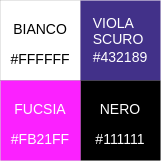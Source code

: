 <mxfile version="14.7.7" type="device"><diagram id="PECZ4tE4rC7ABTYPass3" name="Page-1"><mxGraphModel dx="687" dy="374" grid="0" gridSize="10" guides="1" tooltips="1" connect="1" arrows="1" fold="1" page="1" pageScale="1" pageWidth="827" pageHeight="1169" math="0" shadow="0"><root><mxCell id="0"/><mxCell id="1" parent="0"/><mxCell id="5AOyxrPxpj7L-vX3iEy2-1" value="&lt;font style=&quot;font-size: 7px&quot;&gt;BIANCO&lt;br&gt;#FFFFFF&lt;br&gt;&lt;/font&gt;" style="rounded=0;whiteSpace=wrap;html=1;strokeWidth=0;" parent="1" vertex="1"><mxGeometry x="200" y="400" width="40" height="40" as="geometry"/></mxCell><mxCell id="5AOyxrPxpj7L-vX3iEy2-2" value="&lt;div style=&quot;text-align: left ; font-size: 7px&quot;&gt;&lt;font color=&quot;#ffffff&quot;&gt;VIOLA&lt;/font&gt;&lt;/div&gt;&lt;div style=&quot;text-align: left ; font-size: 7px&quot;&gt;&lt;font color=&quot;#ffffff&quot;&gt;SCURO&lt;/font&gt;&lt;/div&gt;&lt;div style=&quot;text-align: left ; font-size: 7px&quot;&gt;&lt;font color=&quot;#ffffff&quot;&gt;#432189&lt;/font&gt;&lt;/div&gt;" style="rounded=0;whiteSpace=wrap;html=1;dashed=1;dashPattern=1 4;strokeColor=#9673a6;fillColor=#423189;strokeWidth=0;" parent="1" vertex="1"><mxGeometry x="240" y="400" width="40" height="40" as="geometry"/></mxCell><mxCell id="5AOyxrPxpj7L-vX3iEy2-3" value="&lt;font style=&quot;font-size: 7px&quot;&gt;&lt;span style=&quot;background-color: rgb(0 , 0 , 0)&quot;&gt;&lt;font color=&quot;#ffffff&quot;&gt;NERO&lt;br&gt;#111111&lt;/font&gt;&lt;/span&gt;&lt;br&gt;&lt;/font&gt;" style="rounded=0;whiteSpace=wrap;html=1;dashed=1;dashPattern=1 4;fillColor=#000000;strokeWidth=0;" parent="1" vertex="1"><mxGeometry x="240" y="440" width="40" height="40" as="geometry"/></mxCell><mxCell id="5AOyxrPxpj7L-vX3iEy2-4" value="&lt;font style=&quot;font-size: 7px&quot;&gt;&lt;font color=&quot;#ffffff&quot;&gt;FUCSIA&lt;br&gt;#FB21FF&lt;/font&gt;&lt;br&gt;&lt;/font&gt;" style="rounded=0;whiteSpace=wrap;html=1;dashed=1;dashPattern=1 4;fillColor=#fb21ff;strokeWidth=0;" parent="1" vertex="1"><mxGeometry x="200" y="440" width="40" height="40" as="geometry"/></mxCell></root></mxGraphModel></diagram></mxfile>